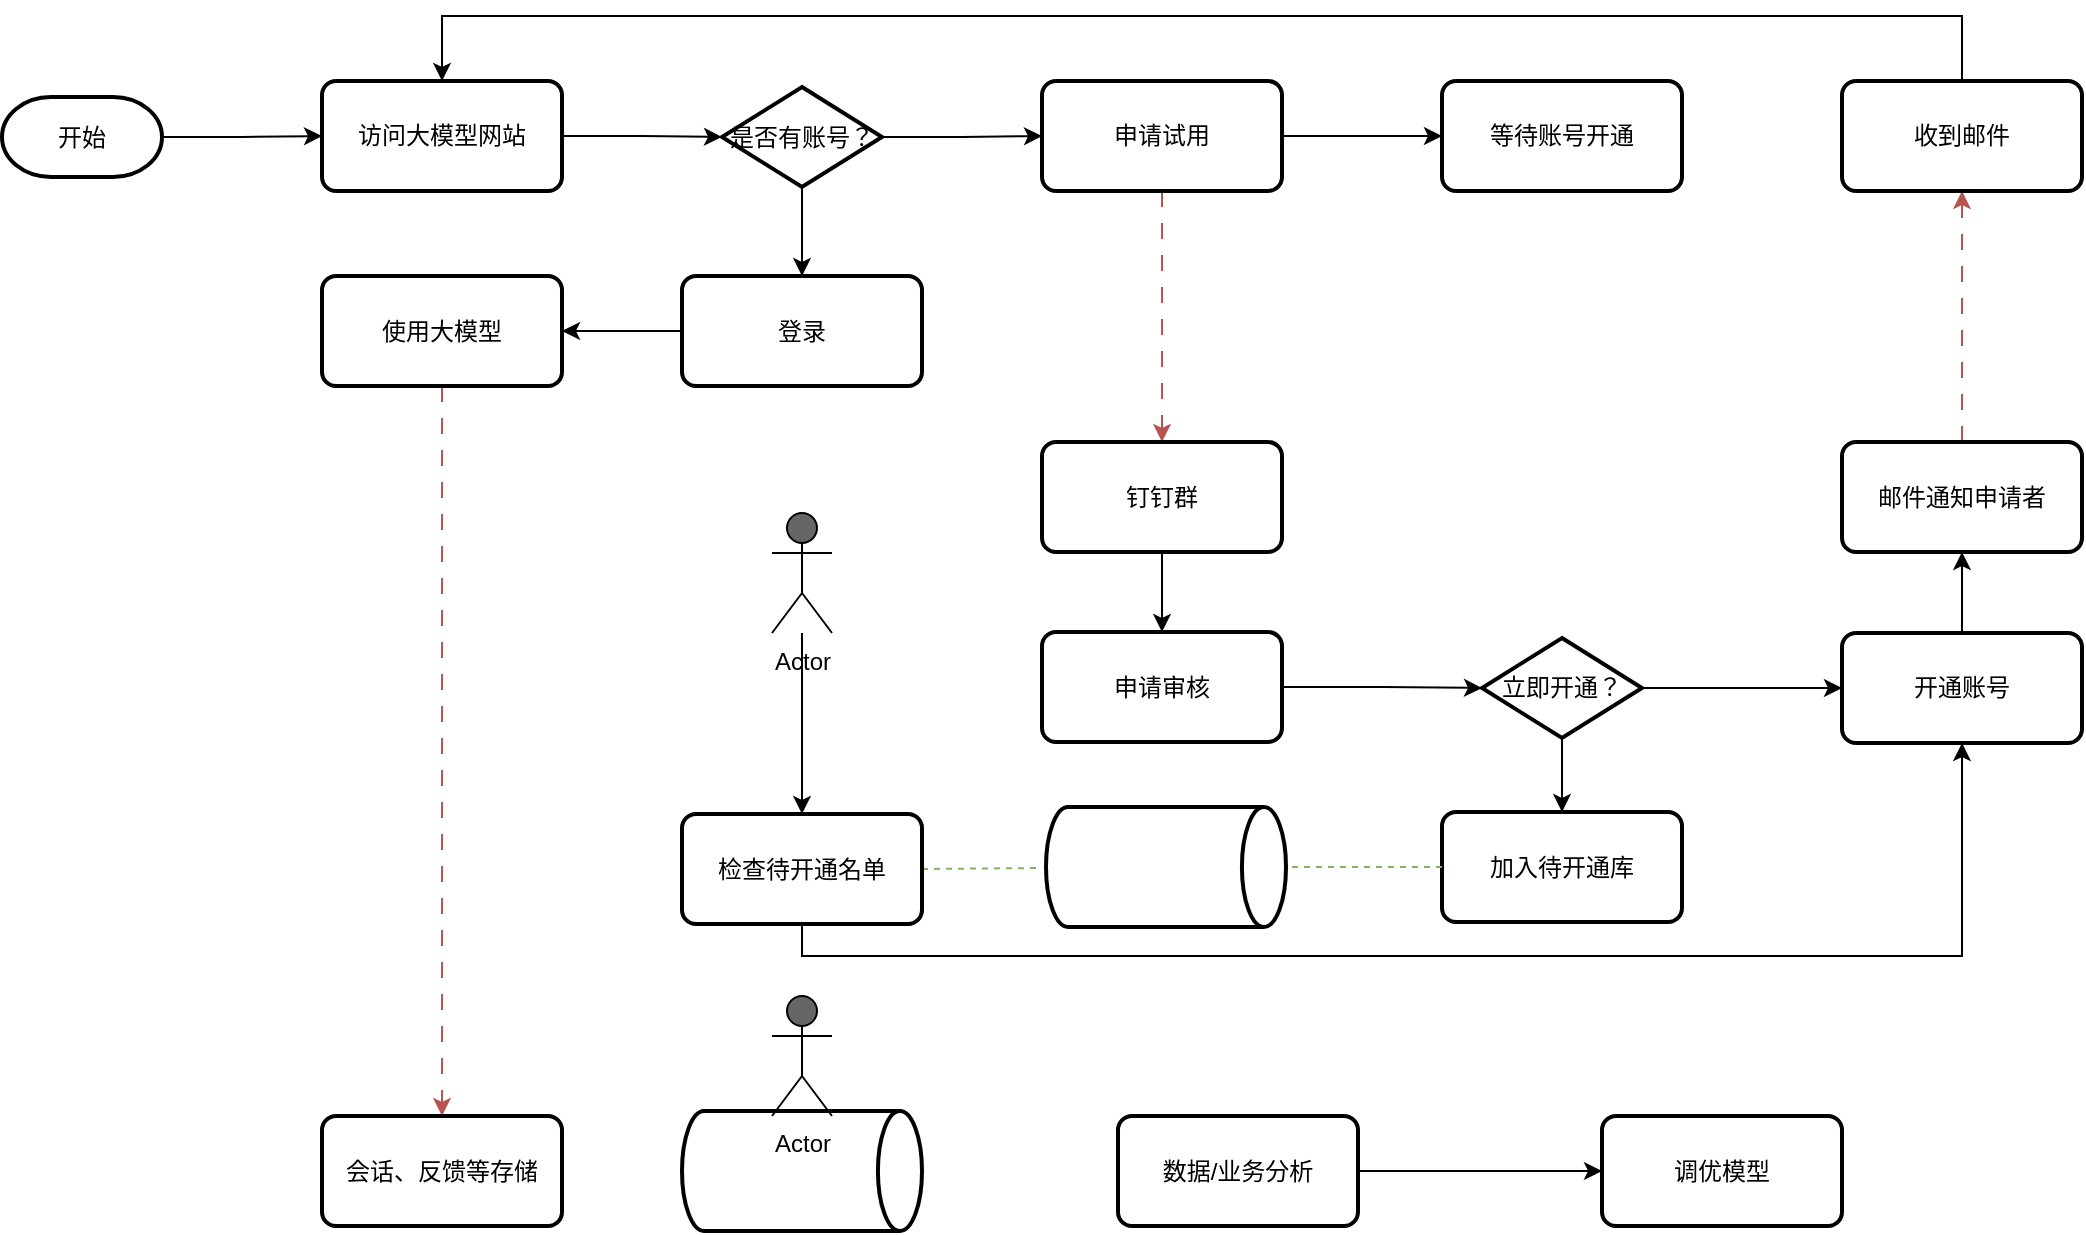 <mxfile version="22.1.5" type="github">
  <diagram name="Page-1" id="iG9dt9-XikQV9yazCH53">
    <mxGraphModel dx="2261" dy="800" grid="1" gridSize="10" guides="1" tooltips="1" connect="1" arrows="1" fold="1" page="1" pageScale="1" pageWidth="827" pageHeight="1169" math="0" shadow="0">
      <root>
        <mxCell id="0" />
        <mxCell id="1" parent="0" />
        <mxCell id="mMHg8aRbZB5G5XVxGGDX-65" style="edgeStyle=orthogonalEdgeStyle;rounded=0;orthogonalLoop=1;jettySize=auto;html=1;exitX=1;exitY=0.5;exitDx=0;exitDy=0;exitPerimeter=0;entryX=0;entryY=0.5;entryDx=0;entryDy=0;" parent="1" source="mMHg8aRbZB5G5XVxGGDX-4" target="mMHg8aRbZB5G5XVxGGDX-8" edge="1">
          <mxGeometry relative="1" as="geometry" />
        </mxCell>
        <mxCell id="mMHg8aRbZB5G5XVxGGDX-4" value="开始" style="strokeWidth=2;html=1;shape=mxgraph.flowchart.terminator;whiteSpace=wrap;" parent="1" vertex="1">
          <mxGeometry x="-80" y="390.5" width="80" height="40" as="geometry" />
        </mxCell>
        <mxCell id="mMHg8aRbZB5G5XVxGGDX-8" value="访问大模型网站" style="rounded=1;whiteSpace=wrap;html=1;absoluteArcSize=1;arcSize=14;strokeWidth=2;" parent="1" vertex="1">
          <mxGeometry x="80" y="382.5" width="120" height="55" as="geometry" />
        </mxCell>
        <mxCell id="mMHg8aRbZB5G5XVxGGDX-50" style="edgeStyle=orthogonalEdgeStyle;rounded=0;orthogonalLoop=1;jettySize=auto;html=1;exitX=1;exitY=0.5;exitDx=0;exitDy=0;entryX=0;entryY=0.5;entryDx=0;entryDy=0;" parent="1" source="mMHg8aRbZB5G5XVxGGDX-9" target="mMHg8aRbZB5G5XVxGGDX-10" edge="1">
          <mxGeometry relative="1" as="geometry" />
        </mxCell>
        <mxCell id="mMHg8aRbZB5G5XVxGGDX-51" style="edgeStyle=orthogonalEdgeStyle;rounded=0;orthogonalLoop=1;jettySize=auto;html=1;entryX=0.5;entryY=0;entryDx=0;entryDy=0;dashed=1;fillColor=#f8cecc;strokeColor=#b85450;dashPattern=8 8;" parent="1" source="mMHg8aRbZB5G5XVxGGDX-9" target="mMHg8aRbZB5G5XVxGGDX-13" edge="1">
          <mxGeometry relative="1" as="geometry" />
        </mxCell>
        <mxCell id="mMHg8aRbZB5G5XVxGGDX-9" value="申请试用" style="rounded=1;whiteSpace=wrap;html=1;absoluteArcSize=1;arcSize=14;strokeWidth=2;" parent="1" vertex="1">
          <mxGeometry x="440" y="382.5" width="120" height="55" as="geometry" />
        </mxCell>
        <mxCell id="mMHg8aRbZB5G5XVxGGDX-10" value="等待账号开通" style="rounded=1;whiteSpace=wrap;html=1;absoluteArcSize=1;arcSize=14;strokeWidth=2;" parent="1" vertex="1">
          <mxGeometry x="640" y="382.5" width="120" height="55" as="geometry" />
        </mxCell>
        <mxCell id="mMHg8aRbZB5G5XVxGGDX-52" style="edgeStyle=orthogonalEdgeStyle;rounded=0;orthogonalLoop=1;jettySize=auto;html=1;exitX=0.5;exitY=1;exitDx=0;exitDy=0;entryX=0.5;entryY=0;entryDx=0;entryDy=0;" parent="1" source="mMHg8aRbZB5G5XVxGGDX-13" target="mMHg8aRbZB5G5XVxGGDX-17" edge="1">
          <mxGeometry relative="1" as="geometry" />
        </mxCell>
        <mxCell id="mMHg8aRbZB5G5XVxGGDX-13" value="钉钉群" style="rounded=1;whiteSpace=wrap;html=1;absoluteArcSize=1;arcSize=14;strokeWidth=2;" parent="1" vertex="1">
          <mxGeometry x="440" y="563" width="120" height="55" as="geometry" />
        </mxCell>
        <mxCell id="mMHg8aRbZB5G5XVxGGDX-17" value="申请审核" style="rounded=1;whiteSpace=wrap;html=1;absoluteArcSize=1;arcSize=14;strokeWidth=2;" parent="1" vertex="1">
          <mxGeometry x="440" y="658" width="120" height="55" as="geometry" />
        </mxCell>
        <mxCell id="mMHg8aRbZB5G5XVxGGDX-56" style="edgeStyle=orthogonalEdgeStyle;rounded=0;orthogonalLoop=1;jettySize=auto;html=1;exitX=0.5;exitY=0;exitDx=0;exitDy=0;entryX=0.5;entryY=1;entryDx=0;entryDy=0;" parent="1" source="mMHg8aRbZB5G5XVxGGDX-23" target="mMHg8aRbZB5G5XVxGGDX-25" edge="1">
          <mxGeometry relative="1" as="geometry" />
        </mxCell>
        <mxCell id="mMHg8aRbZB5G5XVxGGDX-23" value="开通账号" style="rounded=1;whiteSpace=wrap;html=1;absoluteArcSize=1;arcSize=14;strokeWidth=2;" parent="1" vertex="1">
          <mxGeometry x="840" y="658.5" width="120" height="55" as="geometry" />
        </mxCell>
        <mxCell id="mMHg8aRbZB5G5XVxGGDX-24" value="加入待开通库" style="rounded=1;whiteSpace=wrap;html=1;absoluteArcSize=1;arcSize=14;strokeWidth=2;" parent="1" vertex="1">
          <mxGeometry x="640" y="748" width="120" height="55" as="geometry" />
        </mxCell>
        <mxCell id="mMHg8aRbZB5G5XVxGGDX-57" style="edgeStyle=orthogonalEdgeStyle;rounded=0;orthogonalLoop=1;jettySize=auto;html=1;exitX=0.5;exitY=0;exitDx=0;exitDy=0;entryX=0.5;entryY=1;entryDx=0;entryDy=0;fillColor=#f8cecc;strokeColor=#b85450;dashed=1;dashPattern=8 8;" parent="1" source="mMHg8aRbZB5G5XVxGGDX-25" target="mMHg8aRbZB5G5XVxGGDX-27" edge="1">
          <mxGeometry relative="1" as="geometry" />
        </mxCell>
        <mxCell id="mMHg8aRbZB5G5XVxGGDX-25" value="邮件通知申请者" style="rounded=1;whiteSpace=wrap;html=1;absoluteArcSize=1;arcSize=14;strokeWidth=2;" parent="1" vertex="1">
          <mxGeometry x="840" y="563" width="120" height="55" as="geometry" />
        </mxCell>
        <mxCell id="mMHg8aRbZB5G5XVxGGDX-67" style="edgeStyle=orthogonalEdgeStyle;rounded=0;orthogonalLoop=1;jettySize=auto;html=1;exitX=0.5;exitY=0;exitDx=0;exitDy=0;entryX=0.5;entryY=0;entryDx=0;entryDy=0;" parent="1" source="mMHg8aRbZB5G5XVxGGDX-27" target="mMHg8aRbZB5G5XVxGGDX-8" edge="1">
          <mxGeometry relative="1" as="geometry">
            <Array as="points">
              <mxPoint x="900" y="350" />
              <mxPoint x="140" y="350" />
            </Array>
          </mxGeometry>
        </mxCell>
        <mxCell id="mMHg8aRbZB5G5XVxGGDX-27" value="收到邮件" style="rounded=1;whiteSpace=wrap;html=1;absoluteArcSize=1;arcSize=14;strokeWidth=2;" parent="1" vertex="1">
          <mxGeometry x="840" y="382.5" width="120" height="55" as="geometry" />
        </mxCell>
        <mxCell id="mMHg8aRbZB5G5XVxGGDX-47" style="edgeStyle=orthogonalEdgeStyle;rounded=0;orthogonalLoop=1;jettySize=auto;html=1;exitX=1;exitY=0.5;exitDx=0;exitDy=0;exitPerimeter=0;entryX=0;entryY=0.5;entryDx=0;entryDy=0;" parent="1" source="mMHg8aRbZB5G5XVxGGDX-28" target="mMHg8aRbZB5G5XVxGGDX-9" edge="1">
          <mxGeometry relative="1" as="geometry" />
        </mxCell>
        <mxCell id="mMHg8aRbZB5G5XVxGGDX-48" style="edgeStyle=orthogonalEdgeStyle;rounded=0;orthogonalLoop=1;jettySize=auto;html=1;exitX=0.5;exitY=1;exitDx=0;exitDy=0;exitPerimeter=0;entryX=0.5;entryY=0;entryDx=0;entryDy=0;" parent="1" source="mMHg8aRbZB5G5XVxGGDX-28" target="mMHg8aRbZB5G5XVxGGDX-29" edge="1">
          <mxGeometry relative="1" as="geometry" />
        </mxCell>
        <mxCell id="mMHg8aRbZB5G5XVxGGDX-28" value="是否有账号？" style="strokeWidth=2;html=1;shape=mxgraph.flowchart.decision;whiteSpace=wrap;" parent="1" vertex="1">
          <mxGeometry x="280" y="385.5" width="80" height="50" as="geometry" />
        </mxCell>
        <mxCell id="mMHg8aRbZB5G5XVxGGDX-49" style="edgeStyle=orthogonalEdgeStyle;rounded=0;orthogonalLoop=1;jettySize=auto;html=1;exitX=0;exitY=0.5;exitDx=0;exitDy=0;entryX=1;entryY=0.5;entryDx=0;entryDy=0;" parent="1" source="mMHg8aRbZB5G5XVxGGDX-29" target="mMHg8aRbZB5G5XVxGGDX-30" edge="1">
          <mxGeometry relative="1" as="geometry" />
        </mxCell>
        <mxCell id="mMHg8aRbZB5G5XVxGGDX-29" value="登录" style="rounded=1;whiteSpace=wrap;html=1;absoluteArcSize=1;arcSize=14;strokeWidth=2;" parent="1" vertex="1">
          <mxGeometry x="260" y="480" width="120" height="55" as="geometry" />
        </mxCell>
        <mxCell id="mMHg8aRbZB5G5XVxGGDX-60" style="edgeStyle=orthogonalEdgeStyle;rounded=0;orthogonalLoop=1;jettySize=auto;html=1;exitX=0.5;exitY=1;exitDx=0;exitDy=0;entryX=0.5;entryY=0;entryDx=0;entryDy=0;dashed=1;dashPattern=8 8;fillColor=#f8cecc;strokeColor=#b85450;" parent="1" source="mMHg8aRbZB5G5XVxGGDX-30" target="mMHg8aRbZB5G5XVxGGDX-31" edge="1">
          <mxGeometry relative="1" as="geometry" />
        </mxCell>
        <mxCell id="mMHg8aRbZB5G5XVxGGDX-30" value="使用大模型" style="rounded=1;whiteSpace=wrap;html=1;absoluteArcSize=1;arcSize=14;strokeWidth=2;" parent="1" vertex="1">
          <mxGeometry x="80" y="480" width="120" height="55" as="geometry" />
        </mxCell>
        <mxCell id="mMHg8aRbZB5G5XVxGGDX-31" value="会话、反馈等存储" style="rounded=1;whiteSpace=wrap;html=1;absoluteArcSize=1;arcSize=14;strokeWidth=2;" parent="1" vertex="1">
          <mxGeometry x="80" y="900" width="120" height="55" as="geometry" />
        </mxCell>
        <mxCell id="mMHg8aRbZB5G5XVxGGDX-62" style="edgeStyle=orthogonalEdgeStyle;rounded=0;orthogonalLoop=1;jettySize=auto;html=1;exitX=1;exitY=0.5;exitDx=0;exitDy=0;entryX=0;entryY=0.5;entryDx=0;entryDy=0;" parent="1" source="mMHg8aRbZB5G5XVxGGDX-34" target="mMHg8aRbZB5G5XVxGGDX-35" edge="1">
          <mxGeometry relative="1" as="geometry" />
        </mxCell>
        <mxCell id="mMHg8aRbZB5G5XVxGGDX-34" value="数据/业务分析" style="rounded=1;whiteSpace=wrap;html=1;absoluteArcSize=1;arcSize=14;strokeWidth=2;" parent="1" vertex="1">
          <mxGeometry x="478" y="900" width="120" height="55" as="geometry" />
        </mxCell>
        <mxCell id="mMHg8aRbZB5G5XVxGGDX-35" value="调优模型" style="rounded=1;whiteSpace=wrap;html=1;absoluteArcSize=1;arcSize=14;strokeWidth=2;" parent="1" vertex="1">
          <mxGeometry x="720" y="900" width="120" height="55" as="geometry" />
        </mxCell>
        <mxCell id="mMHg8aRbZB5G5XVxGGDX-36" value="" style="strokeWidth=2;html=1;shape=mxgraph.flowchart.direct_data;whiteSpace=wrap;" parent="1" vertex="1">
          <mxGeometry x="260" y="897.5" width="120" height="60" as="geometry" />
        </mxCell>
        <mxCell id="mMHg8aRbZB5G5XVxGGDX-38" value="" style="strokeWidth=2;html=1;shape=mxgraph.flowchart.direct_data;whiteSpace=wrap;" parent="1" vertex="1">
          <mxGeometry x="442" y="745.5" width="120" height="60" as="geometry" />
        </mxCell>
        <mxCell id="mMHg8aRbZB5G5XVxGGDX-54" style="edgeStyle=orthogonalEdgeStyle;rounded=0;orthogonalLoop=1;jettySize=auto;html=1;exitX=1;exitY=0.5;exitDx=0;exitDy=0;exitPerimeter=0;" parent="1" source="mMHg8aRbZB5G5XVxGGDX-41" target="mMHg8aRbZB5G5XVxGGDX-23" edge="1">
          <mxGeometry relative="1" as="geometry" />
        </mxCell>
        <mxCell id="mMHg8aRbZB5G5XVxGGDX-55" style="edgeStyle=orthogonalEdgeStyle;rounded=0;orthogonalLoop=1;jettySize=auto;html=1;exitX=0.5;exitY=1;exitDx=0;exitDy=0;exitPerimeter=0;entryX=0.5;entryY=0;entryDx=0;entryDy=0;" parent="1" source="mMHg8aRbZB5G5XVxGGDX-41" target="mMHg8aRbZB5G5XVxGGDX-24" edge="1">
          <mxGeometry relative="1" as="geometry" />
        </mxCell>
        <mxCell id="mMHg8aRbZB5G5XVxGGDX-41" value="立即开通？" style="strokeWidth=2;html=1;shape=mxgraph.flowchart.decision;whiteSpace=wrap;" parent="1" vertex="1">
          <mxGeometry x="660" y="661" width="80" height="50" as="geometry" />
        </mxCell>
        <mxCell id="mMHg8aRbZB5G5XVxGGDX-63" style="edgeStyle=orthogonalEdgeStyle;rounded=0;orthogonalLoop=1;jettySize=auto;html=1;entryX=0.5;entryY=1;entryDx=0;entryDy=0;" parent="1" source="mMHg8aRbZB5G5XVxGGDX-43" target="mMHg8aRbZB5G5XVxGGDX-23" edge="1">
          <mxGeometry relative="1" as="geometry">
            <Array as="points">
              <mxPoint x="320" y="820" />
              <mxPoint x="900" y="820" />
            </Array>
          </mxGeometry>
        </mxCell>
        <mxCell id="mMHg8aRbZB5G5XVxGGDX-68" style="edgeStyle=orthogonalEdgeStyle;rounded=0;orthogonalLoop=1;jettySize=auto;html=1;exitX=1;exitY=0.5;exitDx=0;exitDy=0;endArrow=none;endFill=0;fillColor=#d5e8d4;strokeColor=#82b366;dashed=1;" parent="1" source="mMHg8aRbZB5G5XVxGGDX-43" edge="1">
          <mxGeometry relative="1" as="geometry">
            <mxPoint x="440" y="776" as="targetPoint" />
          </mxGeometry>
        </mxCell>
        <mxCell id="mMHg8aRbZB5G5XVxGGDX-43" value="检查待开通名单" style="rounded=1;whiteSpace=wrap;html=1;absoluteArcSize=1;arcSize=14;strokeWidth=2;" parent="1" vertex="1">
          <mxGeometry x="260" y="749" width="120" height="55" as="geometry" />
        </mxCell>
        <mxCell id="mMHg8aRbZB5G5XVxGGDX-46" style="edgeStyle=orthogonalEdgeStyle;rounded=0;orthogonalLoop=1;jettySize=auto;html=1;exitX=1;exitY=0.5;exitDx=0;exitDy=0;entryX=0;entryY=0.5;entryDx=0;entryDy=0;entryPerimeter=0;" parent="1" source="mMHg8aRbZB5G5XVxGGDX-8" target="mMHg8aRbZB5G5XVxGGDX-28" edge="1">
          <mxGeometry relative="1" as="geometry" />
        </mxCell>
        <mxCell id="mMHg8aRbZB5G5XVxGGDX-53" style="edgeStyle=orthogonalEdgeStyle;rounded=0;orthogonalLoop=1;jettySize=auto;html=1;exitX=1;exitY=0.5;exitDx=0;exitDy=0;entryX=0;entryY=0.5;entryDx=0;entryDy=0;entryPerimeter=0;" parent="1" source="mMHg8aRbZB5G5XVxGGDX-17" target="mMHg8aRbZB5G5XVxGGDX-41" edge="1">
          <mxGeometry relative="1" as="geometry" />
        </mxCell>
        <mxCell id="mMHg8aRbZB5G5XVxGGDX-64" style="edgeStyle=orthogonalEdgeStyle;rounded=0;orthogonalLoop=1;jettySize=auto;html=1;entryX=0.5;entryY=0;entryDx=0;entryDy=0;" parent="1" source="mMHg8aRbZB5G5XVxGGDX-59" target="mMHg8aRbZB5G5XVxGGDX-43" edge="1">
          <mxGeometry relative="1" as="geometry" />
        </mxCell>
        <mxCell id="mMHg8aRbZB5G5XVxGGDX-59" value="Actor" style="shape=umlActor;verticalLabelPosition=bottom;verticalAlign=top;html=1;outlineConnect=0;fillColor=#666666;" parent="1" vertex="1">
          <mxGeometry x="305" y="598.5" width="30" height="60" as="geometry" />
        </mxCell>
        <mxCell id="mMHg8aRbZB5G5XVxGGDX-69" style="edgeStyle=orthogonalEdgeStyle;rounded=0;orthogonalLoop=1;jettySize=auto;html=1;exitX=0;exitY=0.5;exitDx=0;exitDy=0;entryX=1;entryY=0.5;entryDx=0;entryDy=0;entryPerimeter=0;dashed=1;fillColor=#d5e8d4;strokeColor=#82b366;startArrow=none;startFill=0;endArrow=none;endFill=0;" parent="1" source="mMHg8aRbZB5G5XVxGGDX-24" target="mMHg8aRbZB5G5XVxGGDX-38" edge="1">
          <mxGeometry relative="1" as="geometry" />
        </mxCell>
        <mxCell id="SPfGU6q8q4rX_HUr5H_A-2" value="Actor" style="shape=umlActor;verticalLabelPosition=bottom;verticalAlign=top;html=1;outlineConnect=0;fillColor=#666666;" vertex="1" parent="1">
          <mxGeometry x="305" y="840" width="30" height="60" as="geometry" />
        </mxCell>
      </root>
    </mxGraphModel>
  </diagram>
</mxfile>
